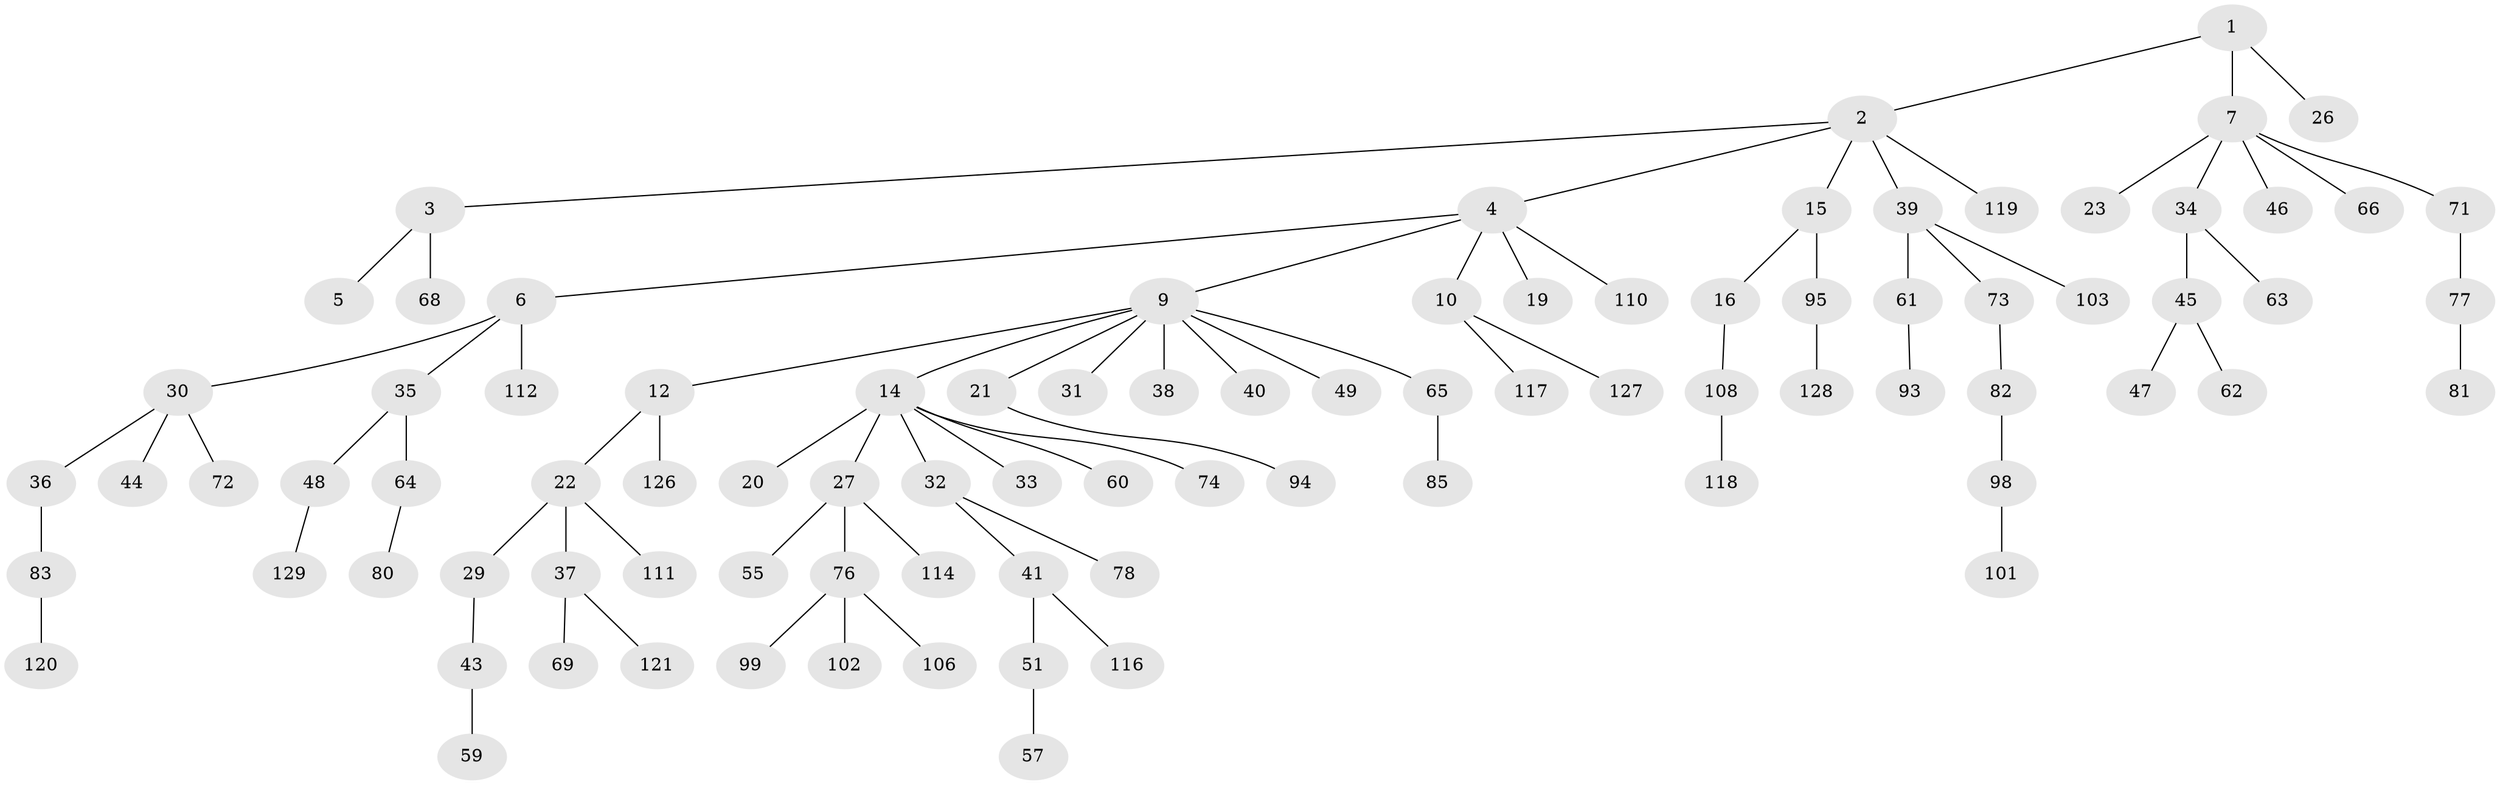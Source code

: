 // Generated by graph-tools (version 1.1) at 2025/24/03/03/25 07:24:06]
// undirected, 89 vertices, 88 edges
graph export_dot {
graph [start="1"]
  node [color=gray90,style=filled];
  1 [super="+13"];
  2 [super="+104"];
  3 [super="+67"];
  4 [super="+8"];
  5;
  6 [super="+11"];
  7 [super="+24"];
  9 [super="+18"];
  10 [super="+113"];
  12 [super="+56"];
  14 [super="+17"];
  15;
  16 [super="+88"];
  19;
  20 [super="+84"];
  21 [super="+25"];
  22 [super="+28"];
  23 [super="+91"];
  26;
  27 [super="+75"];
  29 [super="+124"];
  30 [super="+87"];
  31 [super="+42"];
  32;
  33;
  34 [super="+96"];
  35 [super="+50"];
  36;
  37;
  38;
  39 [super="+100"];
  40;
  41 [super="+122"];
  43 [super="+70"];
  44 [super="+54"];
  45 [super="+58"];
  46;
  47;
  48 [super="+53"];
  49;
  51 [super="+52"];
  55;
  57 [super="+130"];
  59;
  60;
  61;
  62;
  63;
  64;
  65;
  66;
  68;
  69 [super="+86"];
  71 [super="+89"];
  72;
  73 [super="+107"];
  74 [super="+90"];
  76 [super="+79"];
  77 [super="+115"];
  78;
  80;
  81;
  82;
  83 [super="+92"];
  85 [super="+97"];
  93;
  94;
  95 [super="+105"];
  98;
  99;
  101 [super="+123"];
  102;
  103;
  106;
  108 [super="+109"];
  110;
  111;
  112;
  114;
  116;
  117;
  118 [super="+125"];
  119;
  120;
  121;
  126;
  127;
  128;
  129;
  1 -- 2;
  1 -- 7;
  1 -- 26;
  2 -- 3;
  2 -- 4;
  2 -- 15;
  2 -- 39;
  2 -- 119;
  3 -- 5;
  3 -- 68;
  4 -- 6;
  4 -- 9;
  4 -- 10;
  4 -- 110;
  4 -- 19;
  6 -- 35;
  6 -- 112;
  6 -- 30;
  7 -- 23;
  7 -- 34;
  7 -- 71;
  7 -- 66;
  7 -- 46;
  9 -- 12;
  9 -- 14;
  9 -- 65;
  9 -- 49;
  9 -- 21;
  9 -- 38;
  9 -- 40;
  9 -- 31;
  10 -- 127;
  10 -- 117;
  12 -- 22;
  12 -- 126;
  14 -- 27;
  14 -- 32;
  14 -- 60;
  14 -- 74;
  14 -- 33;
  14 -- 20;
  15 -- 16;
  15 -- 95;
  16 -- 108;
  21 -- 94;
  22 -- 29;
  22 -- 37;
  22 -- 111;
  27 -- 55;
  27 -- 114;
  27 -- 76;
  29 -- 43;
  30 -- 36;
  30 -- 44;
  30 -- 72;
  32 -- 41;
  32 -- 78;
  34 -- 45;
  34 -- 63;
  35 -- 48;
  35 -- 64;
  36 -- 83;
  37 -- 69;
  37 -- 121;
  39 -- 61;
  39 -- 73;
  39 -- 103;
  41 -- 51;
  41 -- 116;
  43 -- 59;
  45 -- 47;
  45 -- 62;
  48 -- 129;
  51 -- 57;
  61 -- 93;
  64 -- 80;
  65 -- 85;
  71 -- 77;
  73 -- 82;
  76 -- 99;
  76 -- 102;
  76 -- 106;
  77 -- 81;
  82 -- 98;
  83 -- 120;
  95 -- 128;
  98 -- 101;
  108 -- 118;
}
